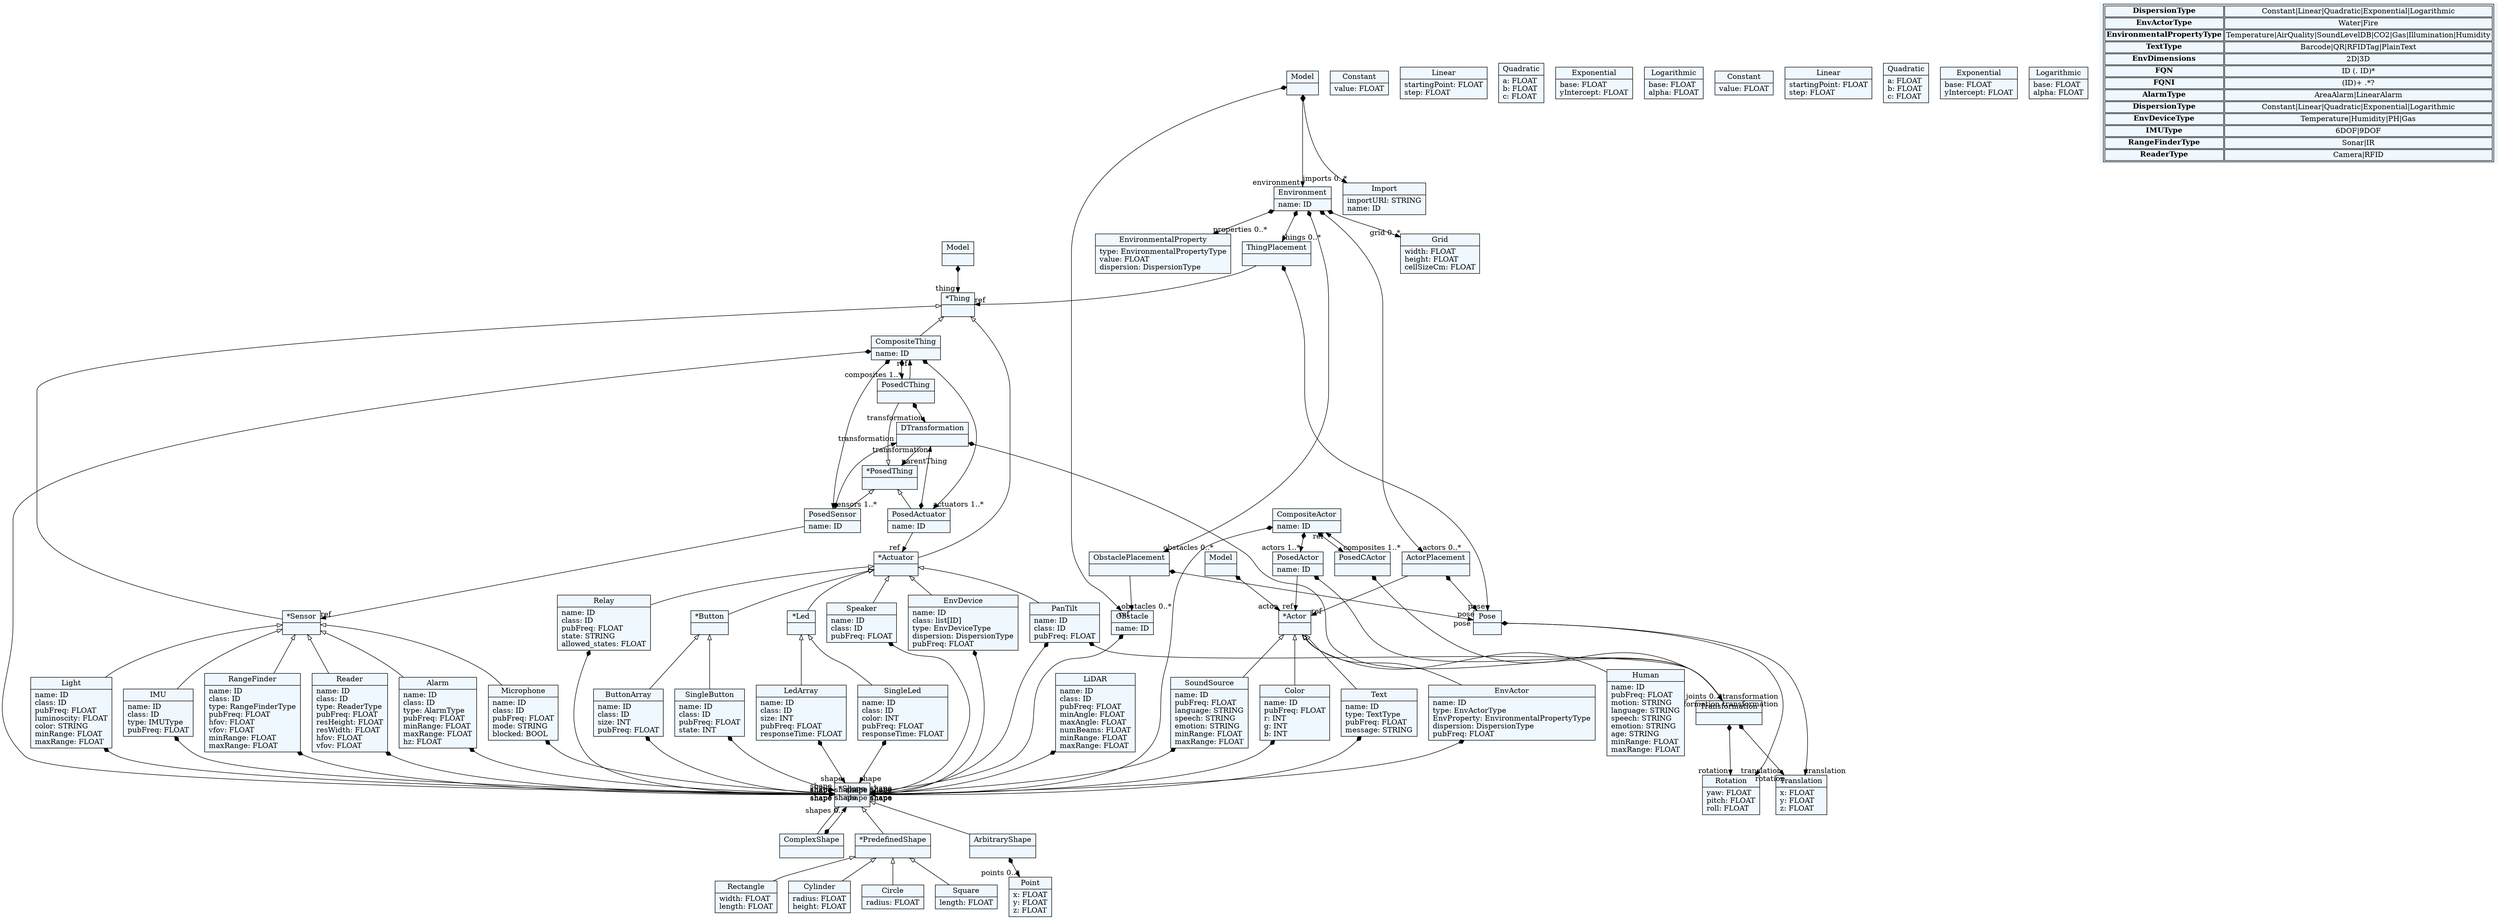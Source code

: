 
    digraph textX {
    fontname = "Bitstream Vera Sans"
    fontsize = 8
    node[
        shape=record,
        style=filled,
        fillcolor=aliceblue
    ]
    nodesep = 0.3
    edge[dir=black,arrowtail=empty]


2672086536976[ label="{Model|}"]

2672086540192[ label="{ThingPlacement|}"]

2672087018304[ label="{ActorPlacement|}"]

2672087019888[ label="{ObstaclePlacement|}"]

2672087023104[ label="{Environment|name: ID\l}"]

2672087252960[ label="{Grid|width: FLOAT\lheight: FLOAT\lcellSizeCm: FLOAT\l}"]

2672087244608[ label="{Obstacle|name: ID\l}"]

2672087250704[ label="{EnvironmentalProperty|type: EnvironmentalPropertyType\lvalue: FLOAT\ldispersion: DispersionType\l}"]

2672087251136[ label="{Import|importURI: STRING\lname: ID\l}"]

2672087162544[ label="{Model|}"]

2672087154816[ label="{*Thing|}"]

2672087163168[ label="{CompositeThing|name: ID\l}"]

2672087166336[ label="{*PosedThing|}"]

2672087170272[ label="{PosedCThing|}"]

2672087168256[ label="{PosedSensor|name: ID\l}"]

2672087164656[ label="{PosedActuator|name: ID\l}"]

2672087165520[ label="{*Sensor|}"]

2672087161344[ label="{RangeFinder|name: ID\lclass: ID\ltype: RangeFinderType\lpubFreq: FLOAT\lhfov: FLOAT\lvfov: FLOAT\lminRange: FLOAT\lmaxRange: FLOAT\l}"]

2672087155200[ label="{LiDAR|name: ID\lclass: ID\lpubFreq: FLOAT\lminAngle: FLOAT\lmaxAngle: FLOAT\lnumBeams: FLOAT\lminRange: FLOAT\lmaxRange: FLOAT\l}"]

2672087156256[ label="{Reader|name: ID\lclass: ID\ltype: ReaderType\lpubFreq: FLOAT\lresHeight: FLOAT\lresWidth: FLOAT\lhfov: FLOAT\lvfov: FLOAT\l}"]

2672087161584[ label="{Alarm|name: ID\lclass: ID\ltype: AlarmType\lpubFreq: FLOAT\lminRange: FLOAT\lmaxRange: FLOAT\lhz: FLOAT\l}"]

2672087155344[ label="{Microphone|name: ID\lclass: ID\lpubFreq: FLOAT\lmode: STRING\lblocked: BOOL\l}"]

2672087156208[ label="{Light|name: ID\lclass: ID\lpubFreq: FLOAT\lluminoscity: FLOAT\lcolor: STRING\lminRange: FLOAT\lmaxRange: FLOAT\l}"]

2672087159088[ label="{IMU|name: ID\lclass: ID\ltype: IMUType\lpubFreq: FLOAT\l}"]

2672085704176[ label="{*Actuator|}"]

2672085710656[ label="{PanTilt|name: ID\lclass: ID\lpubFreq: FLOAT\l}"]

2672085702208[ label="{EnvDevice|name: ID\lclass: list[ID]\ltype: EnvDeviceType\ldispersion: DispersionType\lpubFreq: FLOAT\l}"]

2672087097584[ label="{Relay|name: ID\lclass: ID\lpubFreq: FLOAT\lstate: STRING\lallowed_states: FLOAT\l}"]

2672087096384[ label="{*Button|}"]

2672087096192[ label="{SingleButton|name: ID\lclass: ID\lpubFreq: FLOAT\lstate: INT\l}"]

2672087096528[ label="{ButtonArray|name: ID\lclass: ID\lsize: INT\lpubFreq: FLOAT\l}"]

2672087100944[ label="{*Led|}"]

2672087093984[ label="{SingleLed|name: ID\lclass: ID\lcolor: INT\lpubFreq: FLOAT\lresponseTime: FLOAT\l}"]

2672087099600[ label="{LedArray|name: ID\lclass: ID\lsize: INT\lpubFreq: FLOAT\lresponseTime: FLOAT\l}"]

2672087099648[ label="{Speaker|name: ID\lclass: ID\lpubFreq: FLOAT\l}"]

2672087101136[ label="{DTransformation|}"]

2672086386256[ label="{Constant|value: FLOAT\l}"]

2672086387456[ label="{Linear|startingPoint: FLOAT\lstep: FLOAT\l}"]

2672086387552[ label="{Quadratic|a: FLOAT\lb: FLOAT\lc: FLOAT\l}"]

2672086387648[ label="{Exponential|base: FLOAT\lyIntercept: FLOAT\l}"]

2672086387744[ label="{Logarithmic|base: FLOAT\lalpha: FLOAT\l}"]

2672086387840[ label="{Model|}"]

2672086387936[ label="{CompositeActor|name: ID\l}"]

2672086388032[ label="{PosedActor|name: ID\l}"]

2672086388128[ label="{PosedCActor|}"]

2672086388224[ label="{*Actor|}"]

2672086388272[ label="{SoundSource|name: ID\lpubFreq: FLOAT\llanguage: STRING\lspeech: STRING\lemotion: STRING\lminRange: FLOAT\lmaxRange: FLOAT\l}"]

2672086388368[ label="{Color|name: ID\lpubFreq: FLOAT\lr: INT\lg: INT\lb: INT\l}"]

2672086388464[ label="{Text|name: ID\ltype: TextType\lpubFreq: FLOAT\lmessage: STRING\l}"]

2672086388656[ label="{EnvActor|name: ID\ltype: EnvActorType\lEnvProperty: EnvironmentalPropertyType\ldispersion: DispersionType\lpubFreq: FLOAT\l}"]

2672086388848[ label="{Human|name: ID\lpubFreq: FLOAT\lmotion: STRING\llanguage: STRING\lspeech: STRING\lemotion: STRING\lage: STRING\lminRange: FLOAT\lmaxRange: FLOAT\l}"]

2672086389040[ label="{Constant|value: FLOAT\l}"]

2672086389136[ label="{Linear|startingPoint: FLOAT\lstep: FLOAT\l}"]

2672086389232[ label="{Quadratic|a: FLOAT\lb: FLOAT\lc: FLOAT\l}"]

2672086389328[ label="{Exponential|base: FLOAT\lyIntercept: FLOAT\l}"]

2672086389424[ label="{Logarithmic|base: FLOAT\lalpha: FLOAT\l}"]

2672086389520[ label="{Point|x: FLOAT\ly: FLOAT\lz: FLOAT\l}"]

2672086389616[ label="{Translation|x: FLOAT\ly: FLOAT\lz: FLOAT\l}"]

2672086389712[ label="{Rotation|yaw: FLOAT\lpitch: FLOAT\lroll: FLOAT\l}"]

2672086389808[ label="{Transformation|}"]

2672086389856[ label="{Pose|}"]

2672086389952[ label="{*Shape|}"]

2672086390048[ label="{ComplexShape|}"]

2672086390144[ label="{*PredefinedShape|}"]

2672086390240[ label="{Circle|radius: FLOAT\l}"]

2672086390336[ label="{Square|length: FLOAT\l}"]

2672086390384[ label="{Rectangle|width: FLOAT\llength: FLOAT\l}"]

2672086390480[ label="{Cylinder|radius: FLOAT\lheight: FLOAT\l}"]

2672086390576[ label="{ArbitraryShape|}"]



2672086536976 -> 2672087251136[arrowtail=diamond, dir=both, headlabel="imports 0..*"]
2672086536976 -> 2672087023104[arrowtail=diamond, dir=both, headlabel="environment "]
2672086536976 -> 2672087244608[arrowtail=diamond, dir=both, headlabel="obstacles 0..*"]
2672086540192 -> 2672087154816[headlabel="ref "]
2672086540192 -> 2672086389856[arrowtail=diamond, dir=both, headlabel="pose "]
2672087018304 -> 2672086388224[headlabel="ref "]
2672087018304 -> 2672086389856[arrowtail=diamond, dir=both, headlabel="pose "]
2672087019888 -> 2672087244608[headlabel="ref "]
2672087019888 -> 2672086389856[arrowtail=diamond, dir=both, headlabel="pose "]
2672087023104 -> 2672087252960[arrowtail=diamond, dir=both, headlabel="grid 0..*"]
2672087023104 -> 2672087250704[arrowtail=diamond, dir=both, headlabel="properties 0..*"]
2672087023104 -> 2672086540192[arrowtail=diamond, dir=both, headlabel="things 0..*"]
2672087023104 -> 2672087018304[arrowtail=diamond, dir=both, headlabel="actors 0..*"]
2672087023104 -> 2672087019888[arrowtail=diamond, dir=both, headlabel="obstacles 0..*"]
2672087244608 -> 2672086389952[arrowtail=diamond, dir=both, headlabel="shape "]
2672087162544 -> 2672087154816[arrowtail=diamond, dir=both, headlabel="thing "]
2672087154816 -> 2672087165520 [dir=back]
2672087154816 -> 2672085704176 [dir=back]
2672087154816 -> 2672087163168 [dir=back]
2672087163168 -> 2672086389952[arrowtail=diamond, dir=both, headlabel="shape "]
2672087163168 -> 2672087168256[arrowtail=diamond, dir=both, headlabel="sensors 1..*"]
2672087163168 -> 2672087164656[arrowtail=diamond, dir=both, headlabel="actuators 1..*"]
2672087163168 -> 2672087170272[arrowtail=diamond, dir=both, headlabel="composites 1..*"]
2672087166336 -> 2672087168256 [dir=back]
2672087166336 -> 2672087164656 [dir=back]
2672087166336 -> 2672087170272 [dir=back]
2672087170272 -> 2672087163168[headlabel="ref "]
2672087170272 -> 2672087101136[arrowtail=diamond, dir=both, headlabel="transformation "]
2672087168256 -> 2672087165520[headlabel="ref "]
2672087168256 -> 2672087101136[arrowtail=diamond, dir=both, headlabel="transformation "]
2672087164656 -> 2672085704176[headlabel="ref "]
2672087164656 -> 2672087101136[arrowtail=diamond, dir=both, headlabel="transformation "]
2672087165520 -> 2672087161344 [dir=back]
2672087165520 -> 2672087156256 [dir=back]
2672087165520 -> 2672087161584 [dir=back]
2672087165520 -> 2672087155344 [dir=back]
2672087165520 -> 2672087156208 [dir=back]
2672087165520 -> 2672087159088 [dir=back]
2672087161344 -> 2672086389952[arrowtail=diamond, dir=both, headlabel="shape "]
2672087155200 -> 2672086389952[arrowtail=diamond, dir=both, headlabel="shape "]
2672087156256 -> 2672086389952[arrowtail=diamond, dir=both, headlabel="shape "]
2672087161584 -> 2672086389952[arrowtail=diamond, dir=both, headlabel="shape "]
2672087155344 -> 2672086389952[arrowtail=diamond, dir=both, headlabel="shape "]
2672087156208 -> 2672086389952[arrowtail=diamond, dir=both, headlabel="shape "]
2672087159088 -> 2672086389952[arrowtail=diamond, dir=both, headlabel="shape "]
2672085704176 -> 2672085710656 [dir=back]
2672085704176 -> 2672085702208 [dir=back]
2672085704176 -> 2672087097584 [dir=back]
2672085704176 -> 2672087096384 [dir=back]
2672085704176 -> 2672087100944 [dir=back]
2672085704176 -> 2672087099648 [dir=back]
2672085710656 -> 2672086389808[arrowtail=diamond, dir=both, headlabel="joints 0..*"]
2672085710656 -> 2672086389952[arrowtail=diamond, dir=both, headlabel="shape "]
2672085702208 -> 2672086389952[arrowtail=diamond, dir=both, headlabel="shape "]
2672087097584 -> 2672086389952[arrowtail=diamond, dir=both, headlabel="shape "]
2672087096384 -> 2672087096192 [dir=back]
2672087096384 -> 2672087096528 [dir=back]
2672087096192 -> 2672086389952[arrowtail=diamond, dir=both, headlabel="shape "]
2672087096528 -> 2672086389952[arrowtail=diamond, dir=both, headlabel="shape "]
2672087100944 -> 2672087093984 [dir=back]
2672087100944 -> 2672087099600 [dir=back]
2672087093984 -> 2672086389952[arrowtail=diamond, dir=both, headlabel="shape "]
2672087099600 -> 2672086389952[arrowtail=diamond, dir=both, headlabel="shape "]
2672087099648 -> 2672086389952[arrowtail=diamond, dir=both, headlabel="shape "]
2672087101136 -> 2672086389808[arrowtail=diamond, dir=both, headlabel="transformation "]
2672087101136 -> 2672087166336[headlabel="parentThing "]
2672086387840 -> 2672086388224[arrowtail=diamond, dir=both, headlabel="actor "]
2672086387936 -> 2672086389952[arrowtail=diamond, dir=both, headlabel="shape "]
2672086387936 -> 2672086388032[arrowtail=diamond, dir=both, headlabel="actors 1..*"]
2672086387936 -> 2672086388128[arrowtail=diamond, dir=both, headlabel="composites 1..*"]
2672086388032 -> 2672086388224[headlabel="ref "]
2672086388032 -> 2672086389808[arrowtail=diamond, dir=both, headlabel="transformation "]
2672086388128 -> 2672086387936[headlabel="ref "]
2672086388128 -> 2672086389808[arrowtail=diamond, dir=both, headlabel="transformation "]
2672086388224 -> 2672086388272 [dir=back]
2672086388224 -> 2672086388368 [dir=back]
2672086388224 -> 2672086388464 [dir=back]
2672086388224 -> 2672086388656 [dir=back]
2672086388224 -> 2672086388848 [dir=back]
2672086388272 -> 2672086389952[arrowtail=diamond, dir=both, headlabel="shape "]
2672086388368 -> 2672086389952[arrowtail=diamond, dir=both, headlabel="shape "]
2672086388464 -> 2672086389952[arrowtail=diamond, dir=both, headlabel="shape "]
2672086388656 -> 2672086389952[arrowtail=diamond, dir=both, headlabel="shape "]
2672086389808 -> 2672086389616[arrowtail=diamond, dir=both, headlabel="translation "]
2672086389808 -> 2672086389712[arrowtail=diamond, dir=both, headlabel="rotation "]
2672086389856 -> 2672086389616[arrowtail=diamond, dir=both, headlabel="translation "]
2672086389856 -> 2672086389712[arrowtail=diamond, dir=both, headlabel="rotation "]
2672086389952 -> 2672086390144 [dir=back]
2672086389952 -> 2672086390576 [dir=back]
2672086389952 -> 2672086390048 [dir=back]
2672086390048 -> 2672086389952[arrowtail=diamond, dir=both, headlabel="shapes 0..*"]
2672086390144 -> 2672086390240 [dir=back]
2672086390144 -> 2672086390336 [dir=back]
2672086390144 -> 2672086390384 [dir=back]
2672086390144 -> 2672086390480 [dir=back]
2672086390576 -> 2672086389520[arrowtail=diamond, dir=both, headlabel="points 0..*"]
match_rules [ shape=plaintext, label=< <table>
	<tr>
		<td><b>DispersionType</b></td><td>Constant|Linear|Quadratic|Exponential|Logarithmic</td>
	</tr>
	<tr>
		<td><b>EnvActorType</b></td><td>Water|Fire</td>
	</tr>
	<tr>
		<td><b>EnvironmentalPropertyType</b></td><td>Temperature|AirQuality|SoundLevelDB|CO2|Gas|Illumination|Humidity</td>
	</tr>
	<tr>
		<td><b>TextType</b></td><td>Barcode|QR|RFIDTag|PlainText</td>
	</tr>
	<tr>
		<td><b>EnvDimensions</b></td><td>2D|3D</td>
	</tr>
	<tr>
		<td><b>FQN</b></td><td>ID (. ID)*</td>
	</tr>
	<tr>
		<td><b>FQNI</b></td><td>(ID)+ .*?</td>
	</tr>
	<tr>
		<td><b>AlarmType</b></td><td>AreaAlarm|LinearAlarm</td>
	</tr>
	<tr>
		<td><b>DispersionType</b></td><td>Constant|Linear|Quadratic|Exponential|Logarithmic</td>
	</tr>
	<tr>
		<td><b>EnvDeviceType</b></td><td>Temperature|Humidity|PH|Gas</td>
	</tr>
	<tr>
		<td><b>IMUType</b></td><td>6DOF|9DOF</td>
	</tr>
	<tr>
		<td><b>RangeFinderType</b></td><td>Sonar|IR</td>
	</tr>
	<tr>
		<td><b>ReaderType</b></td><td>Camera|RFID</td>
	</tr>
</table> >]


}
